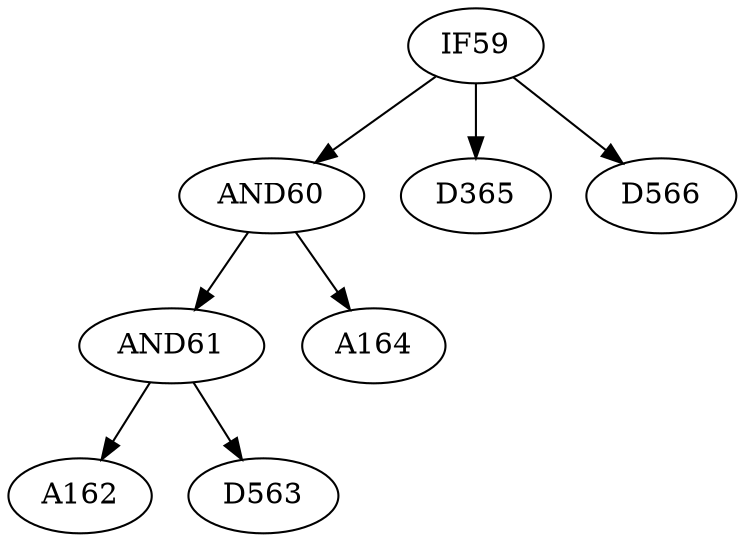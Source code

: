 digraph T {
	AND61 -> A162
	AND61 -> D563
	AND60 -> AND61
	AND60 -> A164
	IF59 -> AND60
	IF59 -> D365
	IF59 -> D566
}
